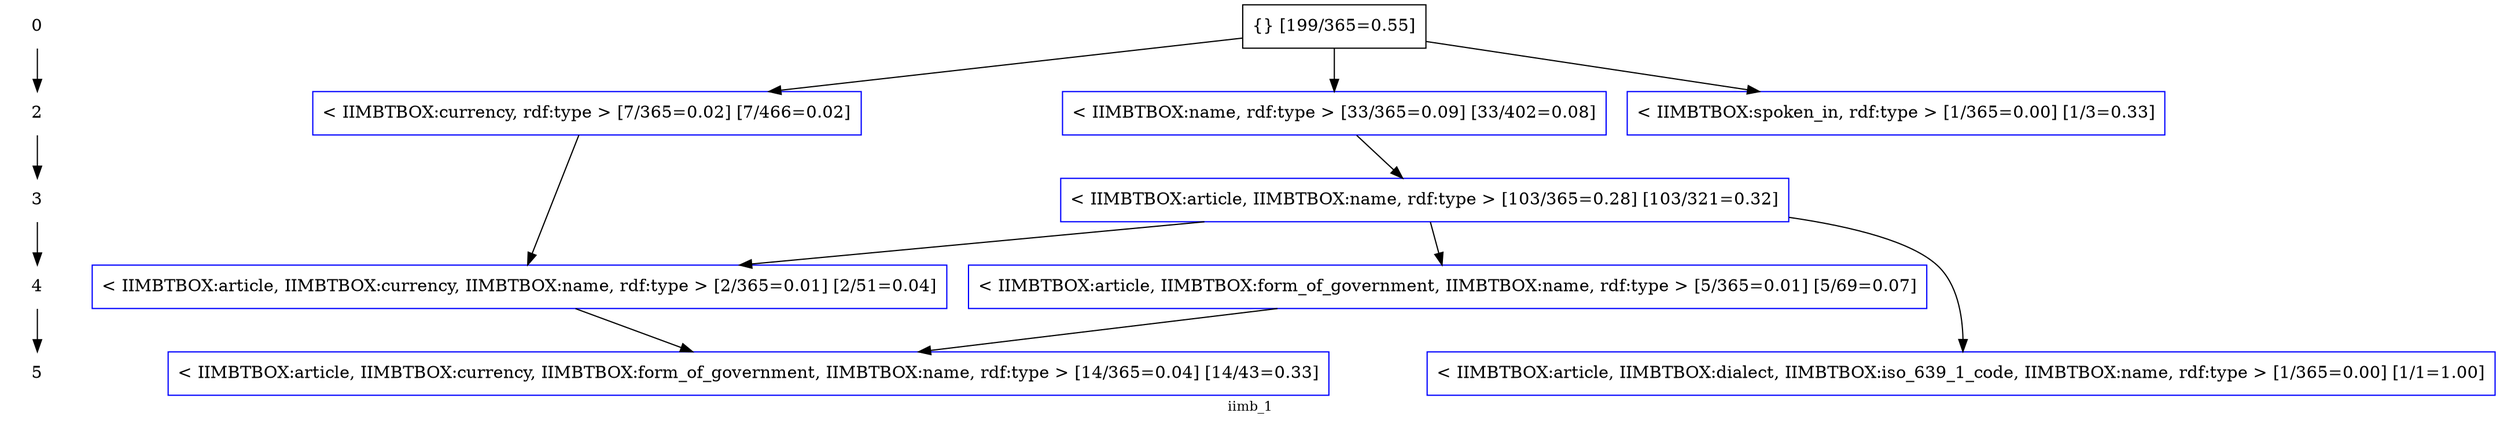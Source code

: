 digraph iimb_1 {
  {
    rank=same;
    node_r0 [label="0", shape="plaintext"];
    node_n97d170e1550eee4afc0af065b78cda302a97674c [color="black", label="{} [199/365=0.55]", shape="rectangle", style="solid"];
  }
  {
    rank=same;
    node_r2 [label="2", shape="plaintext"];
    node_n76925b9967b455dafe672dbc3e6378f92b41ff12 [color="blue", label="< IIMBTBOX:currency, rdf:type > [7/365=0.02] [7/466=0.02]", shape="rectangle", style="solid"];
    node_n80bb4dd36e016f9285a39311cf8a75356e62accd [color="blue", label="< IIMBTBOX:name, rdf:type > [33/365=0.09] [33/402=0.08]", shape="rectangle", style="solid"];
    node_nd31f85a96ae626525719c53d5d2ba6caca661d18 [color="blue", label="< IIMBTBOX:spoken_in, rdf:type > [1/365=0.00] [1/3=0.33]", shape="rectangle", style="solid"];
  }
  {
    rank=same;
    node_r3 [label="3", shape="plaintext"];
    node_n2a6578f22a81833da3ebf8c90430904bb81f93e0 [color="blue", label="< IIMBTBOX:article, IIMBTBOX:name, rdf:type > [103/365=0.28] [103/321=0.32]", shape="rectangle", style="solid"];
  }
  {
    rank=same;
    node_r4 [label="4", shape="plaintext"];
    node_n460bde564bcbbed07eea4ea79c4e0897568329d5 [color="blue", label="< IIMBTBOX:article, IIMBTBOX:currency, IIMBTBOX:name, rdf:type > [2/365=0.01] [2/51=0.04]", shape="rectangle", style="solid"];
    node_nead05ac5eaac20106cab5f37507aad248a090d66 [color="blue", label="< IIMBTBOX:article, IIMBTBOX:form_of_government, IIMBTBOX:name, rdf:type > [5/365=0.01] [5/69=0.07]", shape="rectangle", style="solid"];
  }
  {
    rank=same;
    node_r5 [label="5", shape="plaintext"];
    node_n1e4e97b0d9eedbaa39b4f90169f9f247571c93b1 [color="blue", label="< IIMBTBOX:article, IIMBTBOX:currency, IIMBTBOX:form_of_government, IIMBTBOX:name, rdf:type > [14/365=0.04] [14/43=0.33]", shape="rectangle", style="solid"];
    node_n5fe577feb76ced55770fbe862de57c8ae6b72fe5 [color="blue", label="< IIMBTBOX:article, IIMBTBOX:dialect, IIMBTBOX:iso_639_1_code, IIMBTBOX:name, rdf:type > [1/365=0.00] [1/1=1.00]", shape="rectangle", style="solid"];
  }


  node_r0 -> node_r2 ;
  node_r2 -> node_r3 ;
  node_r3 -> node_r4 ;
  node_r4 -> node_r5 ;

  node_n460bde564bcbbed07eea4ea79c4e0897568329d5 -> node_n1e4e97b0d9eedbaa39b4f90169f9f247571c93b1 [color="black", style="solid"];
  node_nead05ac5eaac20106cab5f37507aad248a090d66 -> node_n1e4e97b0d9eedbaa39b4f90169f9f247571c93b1 [color="black", style="solid"];
  node_n2a6578f22a81833da3ebf8c90430904bb81f93e0 -> node_n460bde564bcbbed07eea4ea79c4e0897568329d5 [color="black", style="solid"];
  node_n76925b9967b455dafe672dbc3e6378f92b41ff12 -> node_n460bde564bcbbed07eea4ea79c4e0897568329d5 [color="black", style="solid"];
  node_n2a6578f22a81833da3ebf8c90430904bb81f93e0 -> node_n5fe577feb76ced55770fbe862de57c8ae6b72fe5 [color="black", style="solid"];
  node_n2a6578f22a81833da3ebf8c90430904bb81f93e0 -> node_nead05ac5eaac20106cab5f37507aad248a090d66 [color="black", style="solid"];
  node_n80bb4dd36e016f9285a39311cf8a75356e62accd -> node_n2a6578f22a81833da3ebf8c90430904bb81f93e0 [color="black", style="solid"];
  node_n97d170e1550eee4afc0af065b78cda302a97674c -> node_n76925b9967b455dafe672dbc3e6378f92b41ff12 [color="black", style="solid"];
  node_n97d170e1550eee4afc0af065b78cda302a97674c -> node_n80bb4dd36e016f9285a39311cf8a75356e62accd [color="black", style="solid"];
  node_n97d170e1550eee4afc0af065b78cda302a97674c -> node_nd31f85a96ae626525719c53d5d2ba6caca661d18 [color="black", style="solid"];

  charset="UTF-8"
  fontsize="11.0"
  label="iimb_1"
  overlap="false"
}
